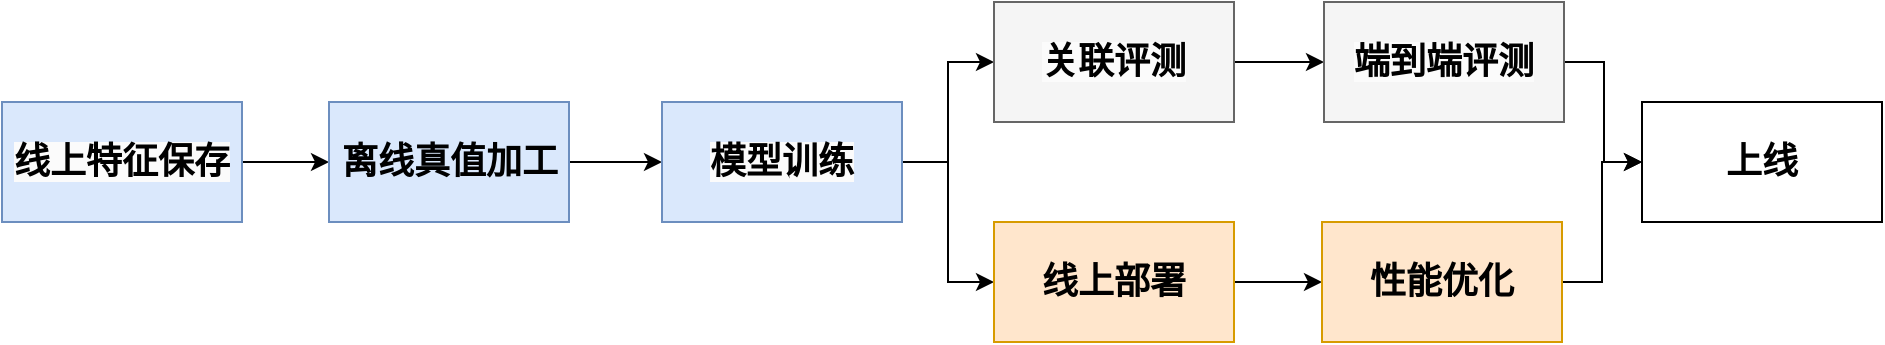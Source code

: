 <mxfile version="24.7.7">
  <diagram name="第 1 页" id="OCJgMu24JSGYYykA9SSq">
    <mxGraphModel dx="1193" dy="758" grid="1" gridSize="10" guides="1" tooltips="1" connect="1" arrows="1" fold="1" page="1" pageScale="1" pageWidth="827" pageHeight="1169" math="0" shadow="0">
      <root>
        <mxCell id="0" />
        <mxCell id="1" parent="0" />
        <mxCell id="1pVqOFEY8p2pe4TuLNSA-48" style="edgeStyle=orthogonalEdgeStyle;rounded=0;orthogonalLoop=1;jettySize=auto;html=1;entryX=0;entryY=0.5;entryDx=0;entryDy=0;" edge="1" parent="1" source="1pVqOFEY8p2pe4TuLNSA-39" target="1pVqOFEY8p2pe4TuLNSA-40">
          <mxGeometry relative="1" as="geometry" />
        </mxCell>
        <mxCell id="1pVqOFEY8p2pe4TuLNSA-39" value="&lt;span style=&quot;color: rgb(0, 0, 0); font-family: Helvetica; font-style: normal; font-variant-ligatures: normal; font-variant-caps: normal; letter-spacing: normal; orphans: 2; text-align: center; text-indent: 0px; text-transform: none; widows: 2; word-spacing: 0px; -webkit-text-stroke-width: 0px; white-space: nowrap; background-color: rgb(251, 251, 251); text-decoration-thickness: initial; text-decoration-style: initial; text-decoration-color: initial; float: none; font-size: 18px; display: inline !important;&quot;&gt;&lt;font style=&quot;font-size: 18px;&quot;&gt;线上特征保存&lt;/font&gt;&lt;/span&gt;" style="rounded=0;whiteSpace=wrap;html=1;fontStyle=1;fontSize=18;fillColor=#dae8fc;strokeColor=#6c8ebf;" vertex="1" parent="1">
          <mxGeometry x="40" y="480" width="120" height="60" as="geometry" />
        </mxCell>
        <mxCell id="1pVqOFEY8p2pe4TuLNSA-49" style="edgeStyle=orthogonalEdgeStyle;rounded=0;orthogonalLoop=1;jettySize=auto;html=1;entryX=0;entryY=0.5;entryDx=0;entryDy=0;" edge="1" parent="1" source="1pVqOFEY8p2pe4TuLNSA-40" target="1pVqOFEY8p2pe4TuLNSA-41">
          <mxGeometry relative="1" as="geometry" />
        </mxCell>
        <mxCell id="1pVqOFEY8p2pe4TuLNSA-40" value="&lt;span style=&quot;text-wrap: nowrap; font-size: 18px;&quot;&gt;离线真值加工&lt;/span&gt;" style="rounded=0;whiteSpace=wrap;html=1;fontSize=18;fontStyle=1;fillColor=#dae8fc;strokeColor=#6c8ebf;" vertex="1" parent="1">
          <mxGeometry x="203.5" y="480" width="120" height="60" as="geometry" />
        </mxCell>
        <mxCell id="1pVqOFEY8p2pe4TuLNSA-50" style="edgeStyle=orthogonalEdgeStyle;rounded=0;orthogonalLoop=1;jettySize=auto;html=1;entryX=0;entryY=0.5;entryDx=0;entryDy=0;" edge="1" parent="1" source="1pVqOFEY8p2pe4TuLNSA-41" target="1pVqOFEY8p2pe4TuLNSA-43">
          <mxGeometry relative="1" as="geometry" />
        </mxCell>
        <mxCell id="1pVqOFEY8p2pe4TuLNSA-51" style="edgeStyle=orthogonalEdgeStyle;rounded=0;orthogonalLoop=1;jettySize=auto;html=1;entryX=0;entryY=0.5;entryDx=0;entryDy=0;" edge="1" parent="1" source="1pVqOFEY8p2pe4TuLNSA-41" target="1pVqOFEY8p2pe4TuLNSA-45">
          <mxGeometry relative="1" as="geometry" />
        </mxCell>
        <mxCell id="1pVqOFEY8p2pe4TuLNSA-41" value="&lt;span style=&quot;color: rgb(0, 0, 0); font-family: Helvetica; font-size: 18px; font-style: normal; font-variant-ligatures: normal; font-variant-caps: normal; letter-spacing: normal; orphans: 2; text-align: center; text-indent: 0px; text-transform: none; widows: 2; word-spacing: 0px; -webkit-text-stroke-width: 0px; white-space: nowrap; background-color: rgb(251, 251, 251); text-decoration-thickness: initial; text-decoration-style: initial; text-decoration-color: initial; float: none; display: inline !important;&quot;&gt;模型训练&lt;/span&gt;" style="rounded=0;whiteSpace=wrap;html=1;fontSize=18;fontStyle=1;fillColor=#dae8fc;strokeColor=#6c8ebf;" vertex="1" parent="1">
          <mxGeometry x="370" y="480" width="120" height="60" as="geometry" />
        </mxCell>
        <mxCell id="1pVqOFEY8p2pe4TuLNSA-52" style="edgeStyle=orthogonalEdgeStyle;rounded=0;orthogonalLoop=1;jettySize=auto;html=1;" edge="1" parent="1" source="1pVqOFEY8p2pe4TuLNSA-43" target="1pVqOFEY8p2pe4TuLNSA-44">
          <mxGeometry relative="1" as="geometry" />
        </mxCell>
        <mxCell id="1pVqOFEY8p2pe4TuLNSA-43" value="&lt;span style=&quot;color: rgb(0, 0, 0); font-family: Helvetica; font-size: 18px; font-style: normal; font-variant-ligatures: normal; font-variant-caps: normal; letter-spacing: normal; orphans: 2; text-align: center; text-indent: 0px; text-transform: none; widows: 2; word-spacing: 0px; -webkit-text-stroke-width: 0px; white-space: nowrap; background-color: rgb(251, 251, 251); text-decoration-thickness: initial; text-decoration-style: initial; text-decoration-color: initial; float: none; display: inline !important;&quot;&gt;关联评测&lt;/span&gt;" style="rounded=0;whiteSpace=wrap;html=1;fontStyle=1;fontSize=18;fillColor=#f5f5f5;fontColor=#333333;strokeColor=#666666;" vertex="1" parent="1">
          <mxGeometry x="536" y="430" width="120" height="60" as="geometry" />
        </mxCell>
        <mxCell id="1pVqOFEY8p2pe4TuLNSA-54" style="edgeStyle=orthogonalEdgeStyle;rounded=0;orthogonalLoop=1;jettySize=auto;html=1;" edge="1" parent="1" source="1pVqOFEY8p2pe4TuLNSA-44" target="1pVqOFEY8p2pe4TuLNSA-47">
          <mxGeometry relative="1" as="geometry" />
        </mxCell>
        <mxCell id="1pVqOFEY8p2pe4TuLNSA-44" value="&lt;span style=&quot;color: rgb(0, 0, 0); font-family: Helvetica; font-size: 18px; font-style: normal; font-variant-ligatures: normal; font-variant-caps: normal; letter-spacing: normal; orphans: 2; text-align: center; text-indent: 0px; text-transform: none; widows: 2; word-spacing: 0px; -webkit-text-stroke-width: 0px; white-space: nowrap; background-color: rgb(251, 251, 251); text-decoration-thickness: initial; text-decoration-style: initial; text-decoration-color: initial; float: none; display: inline !important;&quot;&gt;端到端评测&lt;/span&gt;" style="rounded=0;whiteSpace=wrap;html=1;fontSize=18;fontStyle=1;fillColor=#f5f5f5;fontColor=#333333;strokeColor=#666666;" vertex="1" parent="1">
          <mxGeometry x="701" y="430" width="120" height="60" as="geometry" />
        </mxCell>
        <mxCell id="1pVqOFEY8p2pe4TuLNSA-53" style="edgeStyle=orthogonalEdgeStyle;rounded=0;orthogonalLoop=1;jettySize=auto;html=1;" edge="1" parent="1" source="1pVqOFEY8p2pe4TuLNSA-45" target="1pVqOFEY8p2pe4TuLNSA-46">
          <mxGeometry relative="1" as="geometry" />
        </mxCell>
        <mxCell id="1pVqOFEY8p2pe4TuLNSA-45" value="&lt;span style=&quot;text-wrap: nowrap; font-size: 18px;&quot;&gt;线上部署&lt;/span&gt;" style="rounded=0;whiteSpace=wrap;html=1;fontSize=18;fontStyle=1;fillColor=#ffe6cc;strokeColor=#d79b00;" vertex="1" parent="1">
          <mxGeometry x="536" y="540" width="120" height="60" as="geometry" />
        </mxCell>
        <mxCell id="1pVqOFEY8p2pe4TuLNSA-57" style="edgeStyle=orthogonalEdgeStyle;rounded=0;orthogonalLoop=1;jettySize=auto;html=1;" edge="1" parent="1" source="1pVqOFEY8p2pe4TuLNSA-46" target="1pVqOFEY8p2pe4TuLNSA-47">
          <mxGeometry relative="1" as="geometry" />
        </mxCell>
        <mxCell id="1pVqOFEY8p2pe4TuLNSA-46" value="&lt;span style=&quot;text-wrap: nowrap; font-size: 18px;&quot;&gt;性能优化&lt;/span&gt;" style="rounded=0;whiteSpace=wrap;html=1;fontSize=18;fontStyle=1;fillColor=#ffe6cc;strokeColor=#d79b00;" vertex="1" parent="1">
          <mxGeometry x="700" y="540" width="120" height="60" as="geometry" />
        </mxCell>
        <mxCell id="1pVqOFEY8p2pe4TuLNSA-47" value="&lt;span style=&quot;text-wrap: nowrap; font-size: 18px;&quot;&gt;上线&lt;/span&gt;" style="rounded=0;whiteSpace=wrap;html=1;fontSize=18;fontStyle=1;" vertex="1" parent="1">
          <mxGeometry x="860" y="480" width="120" height="60" as="geometry" />
        </mxCell>
      </root>
    </mxGraphModel>
  </diagram>
</mxfile>

